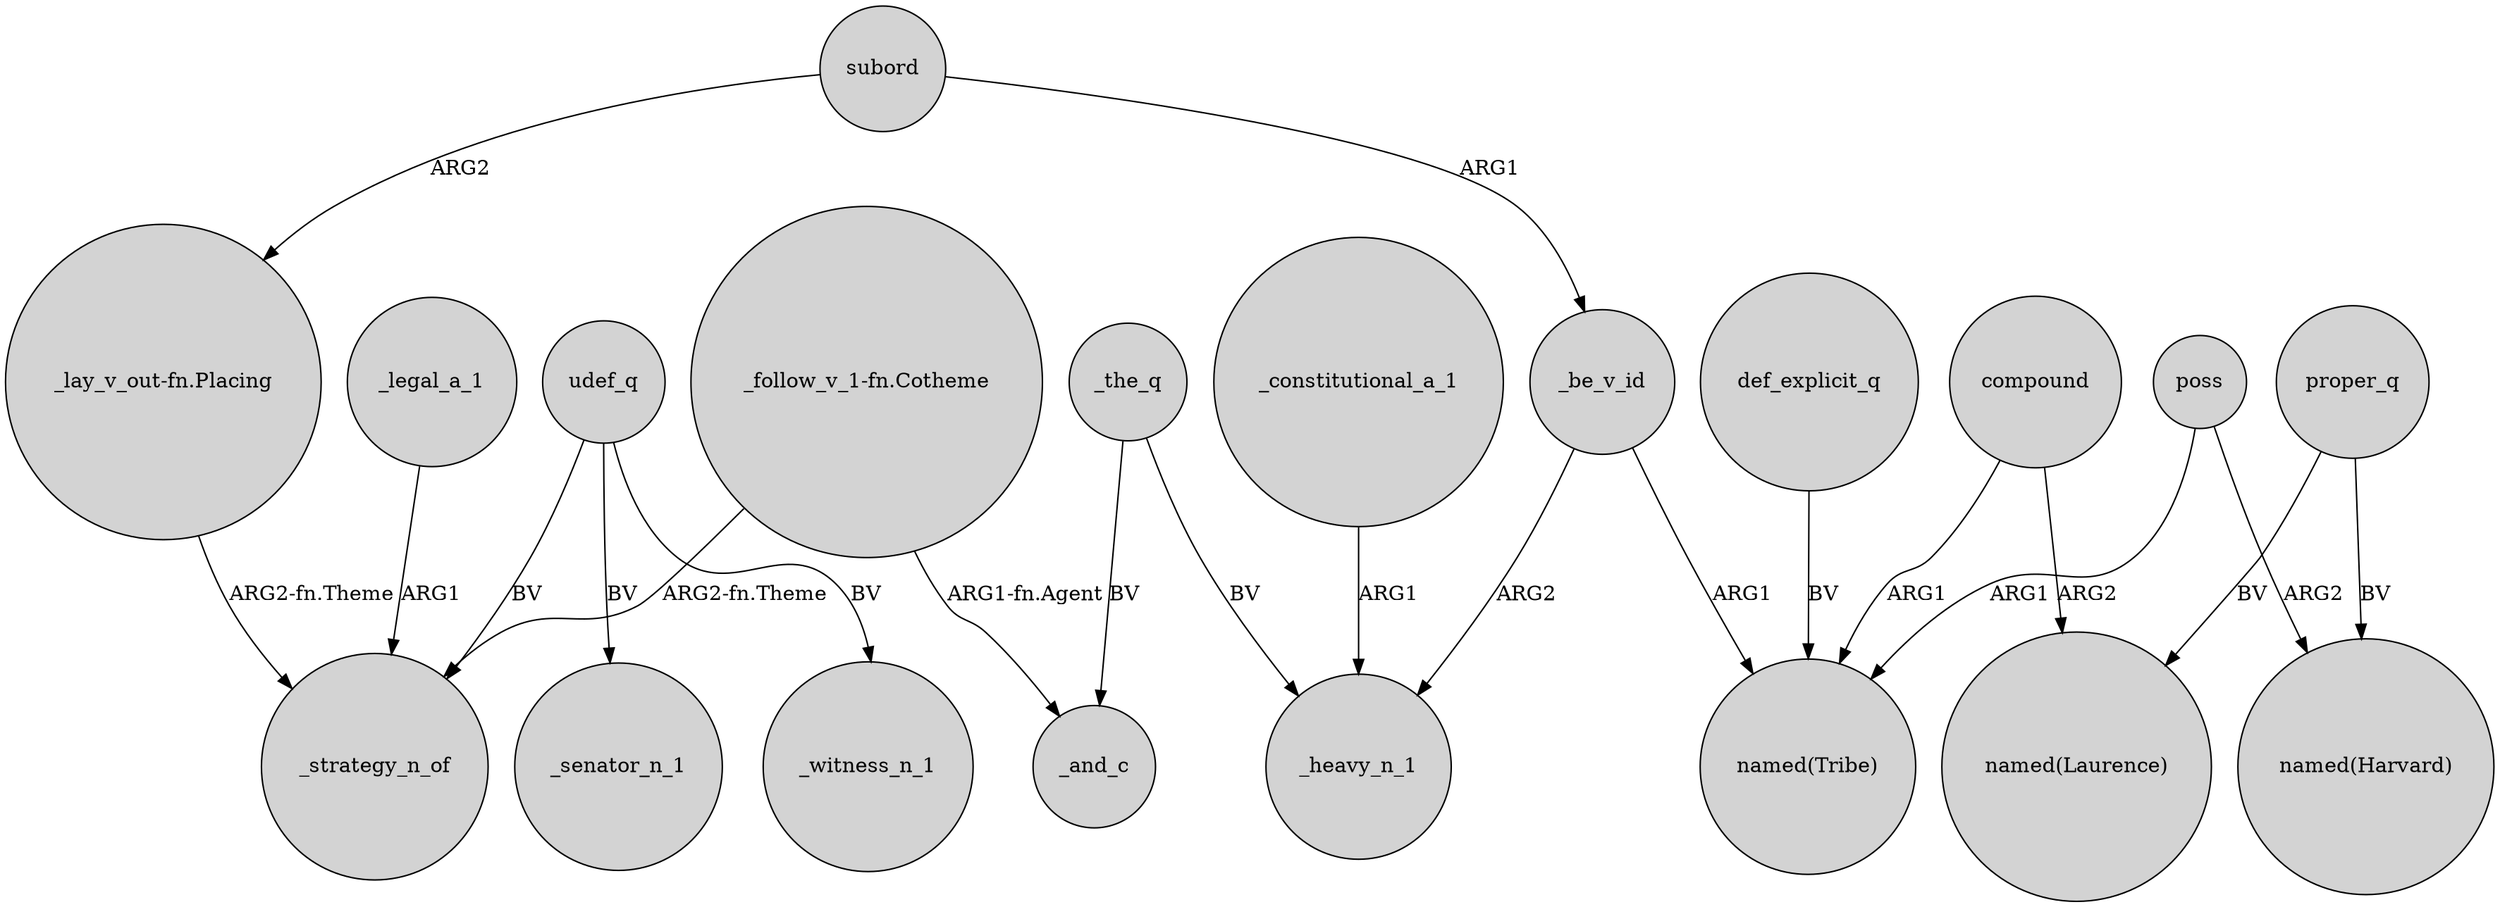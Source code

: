 digraph {
	node [shape=circle style=filled]
	_the_q -> _and_c [label=BV]
	compound -> "named(Tribe)" [label=ARG1]
	subord -> _be_v_id [label=ARG1]
	udef_q -> _senator_n_1 [label=BV]
	_constitutional_a_1 -> _heavy_n_1 [label=ARG1]
	_the_q -> _heavy_n_1 [label=BV]
	_be_v_id -> "named(Tribe)" [label=ARG1]
	proper_q -> "named(Laurence)" [label=BV]
	subord -> "_lay_v_out-fn.Placing" [label=ARG2]
	compound -> "named(Laurence)" [label=ARG2]
	def_explicit_q -> "named(Tribe)" [label=BV]
	proper_q -> "named(Harvard)" [label=BV]
	_be_v_id -> _heavy_n_1 [label=ARG2]
	_legal_a_1 -> _strategy_n_of [label=ARG1]
	poss -> "named(Harvard)" [label=ARG2]
	udef_q -> _strategy_n_of [label=BV]
	"_lay_v_out-fn.Placing" -> _strategy_n_of [label="ARG2-fn.Theme"]
	udef_q -> _witness_n_1 [label=BV]
	poss -> "named(Tribe)" [label=ARG1]
	"_follow_v_1-fn.Cotheme" -> _strategy_n_of [label="ARG2-fn.Theme"]
	"_follow_v_1-fn.Cotheme" -> _and_c [label="ARG1-fn.Agent"]
}
